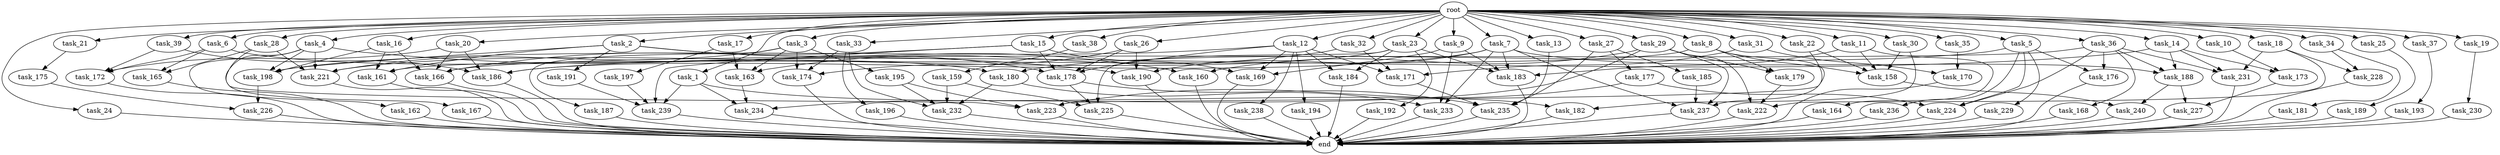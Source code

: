digraph G {
  root [size="0.000000"];
  task_1 [size="102.400000"];
  task_2 [size="102.400000"];
  task_3 [size="102.400000"];
  task_4 [size="102.400000"];
  task_5 [size="102.400000"];
  task_6 [size="102.400000"];
  task_7 [size="102.400000"];
  task_8 [size="102.400000"];
  task_9 [size="102.400000"];
  task_10 [size="102.400000"];
  task_11 [size="102.400000"];
  task_12 [size="102.400000"];
  task_13 [size="102.400000"];
  task_14 [size="102.400000"];
  task_15 [size="102.400000"];
  task_16 [size="102.400000"];
  task_17 [size="102.400000"];
  task_18 [size="102.400000"];
  task_19 [size="102.400000"];
  task_20 [size="102.400000"];
  task_21 [size="102.400000"];
  task_22 [size="102.400000"];
  task_23 [size="102.400000"];
  task_24 [size="102.400000"];
  task_25 [size="102.400000"];
  task_26 [size="102.400000"];
  task_27 [size="102.400000"];
  task_28 [size="102.400000"];
  task_29 [size="102.400000"];
  task_30 [size="102.400000"];
  task_31 [size="102.400000"];
  task_32 [size="102.400000"];
  task_33 [size="102.400000"];
  task_34 [size="102.400000"];
  task_35 [size="102.400000"];
  task_36 [size="102.400000"];
  task_37 [size="102.400000"];
  task_38 [size="102.400000"];
  task_39 [size="102.400000"];
  task_158 [size="58411555225.600006"];
  task_159 [size="13743895347.200001"];
  task_160 [size="73014444032.000000"];
  task_161 [size="60129542144.000000"];
  task_162 [size="69578470195.199997"];
  task_163 [size="67001489817.600006"];
  task_164 [size="21474836480.000000"];
  task_165 [size="139156940390.399994"];
  task_166 [size="176952652595.200012"];
  task_167 [size="69578470195.199997"];
  task_168 [size="69578470195.199997"];
  task_169 [size="84181359001.600006"];
  task_170 [size="45526653337.600006"];
  task_171 [size="53257594470.400002"];
  task_172 [size="103938208563.200012"];
  task_173 [size="24910810316.800003"];
  task_174 [size="120259084288.000000"];
  task_175 [size="30923764531.200001"];
  task_176 [size="73014444032.000000"];
  task_177 [size="30923764531.200001"];
  task_178 [size="179529632972.800018"];
  task_179 [size="49821620633.600006"];
  task_180 [size="73014444032.000000"];
  task_181 [size="21474836480.000000"];
  task_182 [size="24910810316.800003"];
  task_183 [size="54116587929.600006"];
  task_184 [size="15461882265.600000"];
  task_185 [size="30923764531.200001"];
  task_186 [size="59270548684.800003"];
  task_187 [size="3435973836.800000"];
  task_188 [size="94489280512.000000"];
  task_189 [size="42090679500.800003"];
  task_190 [size="158913789952.000000"];
  task_191 [size="30923764531.200001"];
  task_192 [size="7730941132.800000"];
  task_193 [size="3435973836.800000"];
  task_194 [size="7730941132.800000"];
  task_195 [size="3435973836.800000"];
  task_196 [size="30923764531.200001"];
  task_197 [size="21474836480.000000"];
  task_198 [size="129708012339.200012"];
  task_221 [size="150323855360.000000"];
  task_222 [size="94489280512.000000"];
  task_223 [size="176952652595.200012"];
  task_224 [size="86758339379.200012"];
  task_225 [size="80745385164.800003"];
  task_226 [size="44667659878.400002"];
  task_227 [size="55834574848.000000"];
  task_228 [size="52398601011.200005"];
  task_229 [size="3435973836.800000"];
  task_230 [size="30923764531.200001"];
  task_231 [size="121977071206.400009"];
  task_232 [size="228492260147.200012"];
  task_233 [size="67001489817.600006"];
  task_234 [size="53257594470.400002"];
  task_235 [size="97925254348.800003"];
  task_236 [size="3435973836.800000"];
  task_237 [size="74732430950.400009"];
  task_238 [size="7730941132.800000"];
  task_239 [size="120259084288.000000"];
  task_240 [size="84181359001.600006"];
  end [size="0.000000"];

  root -> task_1 [size="1.000000"];
  root -> task_2 [size="1.000000"];
  root -> task_3 [size="1.000000"];
  root -> task_4 [size="1.000000"];
  root -> task_5 [size="1.000000"];
  root -> task_6 [size="1.000000"];
  root -> task_7 [size="1.000000"];
  root -> task_8 [size="1.000000"];
  root -> task_9 [size="1.000000"];
  root -> task_10 [size="1.000000"];
  root -> task_11 [size="1.000000"];
  root -> task_12 [size="1.000000"];
  root -> task_13 [size="1.000000"];
  root -> task_14 [size="1.000000"];
  root -> task_15 [size="1.000000"];
  root -> task_16 [size="1.000000"];
  root -> task_17 [size="1.000000"];
  root -> task_18 [size="1.000000"];
  root -> task_19 [size="1.000000"];
  root -> task_20 [size="1.000000"];
  root -> task_21 [size="1.000000"];
  root -> task_22 [size="1.000000"];
  root -> task_23 [size="1.000000"];
  root -> task_24 [size="1.000000"];
  root -> task_25 [size="1.000000"];
  root -> task_26 [size="1.000000"];
  root -> task_27 [size="1.000000"];
  root -> task_28 [size="1.000000"];
  root -> task_29 [size="1.000000"];
  root -> task_30 [size="1.000000"];
  root -> task_31 [size="1.000000"];
  root -> task_32 [size="1.000000"];
  root -> task_33 [size="1.000000"];
  root -> task_34 [size="1.000000"];
  root -> task_35 [size="1.000000"];
  root -> task_36 [size="1.000000"];
  root -> task_37 [size="1.000000"];
  root -> task_38 [size="1.000000"];
  root -> task_39 [size="1.000000"];
  task_1 -> task_182 [size="33554432.000000"];
  task_1 -> task_234 [size="33554432.000000"];
  task_1 -> task_239 [size="33554432.000000"];
  task_2 -> task_160 [size="301989888.000000"];
  task_2 -> task_161 [size="301989888.000000"];
  task_2 -> task_178 [size="301989888.000000"];
  task_2 -> task_191 [size="301989888.000000"];
  task_2 -> task_198 [size="301989888.000000"];
  task_3 -> task_163 [size="33554432.000000"];
  task_3 -> task_174 [size="33554432.000000"];
  task_3 -> task_187 [size="33554432.000000"];
  task_3 -> task_195 [size="33554432.000000"];
  task_3 -> task_221 [size="33554432.000000"];
  task_4 -> task_162 [size="679477248.000000"];
  task_4 -> task_167 [size="679477248.000000"];
  task_4 -> task_190 [size="679477248.000000"];
  task_4 -> task_198 [size="679477248.000000"];
  task_4 -> task_221 [size="679477248.000000"];
  task_5 -> task_176 [size="33554432.000000"];
  task_5 -> task_180 [size="33554432.000000"];
  task_5 -> task_224 [size="33554432.000000"];
  task_5 -> task_229 [size="33554432.000000"];
  task_5 -> task_236 [size="33554432.000000"];
  task_6 -> task_165 [size="679477248.000000"];
  task_6 -> task_172 [size="679477248.000000"];
  task_6 -> task_180 [size="679477248.000000"];
  task_7 -> task_183 [size="33554432.000000"];
  task_7 -> task_186 [size="33554432.000000"];
  task_7 -> task_188 [size="33554432.000000"];
  task_7 -> task_190 [size="33554432.000000"];
  task_7 -> task_233 [size="33554432.000000"];
  task_7 -> task_237 [size="33554432.000000"];
  task_8 -> task_158 [size="75497472.000000"];
  task_8 -> task_161 [size="75497472.000000"];
  task_8 -> task_179 [size="75497472.000000"];
  task_8 -> task_237 [size="75497472.000000"];
  task_9 -> task_169 [size="209715200.000000"];
  task_9 -> task_183 [size="209715200.000000"];
  task_9 -> task_233 [size="209715200.000000"];
  task_10 -> task_173 [size="33554432.000000"];
  task_11 -> task_158 [size="209715200.000000"];
  task_11 -> task_164 [size="209715200.000000"];
  task_11 -> task_183 [size="209715200.000000"];
  task_12 -> task_169 [size="75497472.000000"];
  task_12 -> task_171 [size="75497472.000000"];
  task_12 -> task_178 [size="75497472.000000"];
  task_12 -> task_184 [size="75497472.000000"];
  task_12 -> task_194 [size="75497472.000000"];
  task_12 -> task_198 [size="75497472.000000"];
  task_12 -> task_238 [size="75497472.000000"];
  task_13 -> task_235 [size="209715200.000000"];
  task_14 -> task_173 [size="209715200.000000"];
  task_14 -> task_186 [size="209715200.000000"];
  task_14 -> task_188 [size="209715200.000000"];
  task_14 -> task_231 [size="209715200.000000"];
  task_15 -> task_166 [size="536870912.000000"];
  task_15 -> task_169 [size="536870912.000000"];
  task_15 -> task_178 [size="536870912.000000"];
  task_15 -> task_239 [size="536870912.000000"];
  task_16 -> task_161 [size="209715200.000000"];
  task_16 -> task_166 [size="209715200.000000"];
  task_16 -> task_198 [size="209715200.000000"];
  task_17 -> task_163 [size="209715200.000000"];
  task_17 -> task_197 [size="209715200.000000"];
  task_18 -> task_222 [size="301989888.000000"];
  task_18 -> task_228 [size="301989888.000000"];
  task_18 -> task_231 [size="301989888.000000"];
  task_19 -> task_230 [size="301989888.000000"];
  task_20 -> task_166 [size="301989888.000000"];
  task_20 -> task_172 [size="301989888.000000"];
  task_20 -> task_186 [size="301989888.000000"];
  task_21 -> task_175 [size="301989888.000000"];
  task_22 -> task_158 [size="75497472.000000"];
  task_22 -> task_223 [size="75497472.000000"];
  task_23 -> task_183 [size="75497472.000000"];
  task_23 -> task_184 [size="75497472.000000"];
  task_23 -> task_192 [size="75497472.000000"];
  task_23 -> task_221 [size="75497472.000000"];
  task_23 -> task_225 [size="75497472.000000"];
  task_24 -> end [size="1.000000"];
  task_25 -> task_189 [size="411041792.000000"];
  task_26 -> task_174 [size="838860800.000000"];
  task_26 -> task_178 [size="838860800.000000"];
  task_26 -> task_190 [size="838860800.000000"];
  task_27 -> task_177 [size="301989888.000000"];
  task_27 -> task_185 [size="301989888.000000"];
  task_27 -> task_235 [size="301989888.000000"];
  task_28 -> task_165 [size="679477248.000000"];
  task_28 -> task_221 [size="679477248.000000"];
  task_28 -> task_223 [size="679477248.000000"];
  task_29 -> task_160 [size="411041792.000000"];
  task_29 -> task_179 [size="411041792.000000"];
  task_29 -> task_222 [size="411041792.000000"];
  task_29 -> task_234 [size="411041792.000000"];
  task_29 -> task_237 [size="411041792.000000"];
  task_30 -> task_158 [size="209715200.000000"];
  task_30 -> task_182 [size="209715200.000000"];
  task_31 -> task_170 [size="33554432.000000"];
  task_31 -> task_171 [size="33554432.000000"];
  task_32 -> task_163 [size="411041792.000000"];
  task_32 -> task_171 [size="411041792.000000"];
  task_33 -> task_174 [size="301989888.000000"];
  task_33 -> task_196 [size="301989888.000000"];
  task_33 -> task_232 [size="301989888.000000"];
  task_34 -> task_181 [size="209715200.000000"];
  task_34 -> task_228 [size="209715200.000000"];
  task_35 -> task_170 [size="411041792.000000"];
  task_36 -> task_166 [size="679477248.000000"];
  task_36 -> task_168 [size="679477248.000000"];
  task_36 -> task_176 [size="679477248.000000"];
  task_36 -> task_188 [size="679477248.000000"];
  task_36 -> task_224 [size="679477248.000000"];
  task_36 -> task_231 [size="679477248.000000"];
  task_37 -> task_193 [size="33554432.000000"];
  task_38 -> task_159 [size="134217728.000000"];
  task_39 -> task_172 [size="33554432.000000"];
  task_39 -> task_186 [size="33554432.000000"];
  task_158 -> task_240 [size="411041792.000000"];
  task_159 -> task_225 [size="679477248.000000"];
  task_159 -> task_232 [size="679477248.000000"];
  task_160 -> end [size="1.000000"];
  task_161 -> end [size="1.000000"];
  task_162 -> end [size="1.000000"];
  task_163 -> task_234 [size="75497472.000000"];
  task_164 -> end [size="1.000000"];
  task_165 -> end [size="1.000000"];
  task_166 -> end [size="1.000000"];
  task_167 -> end [size="1.000000"];
  task_168 -> end [size="1.000000"];
  task_169 -> end [size="1.000000"];
  task_170 -> end [size="1.000000"];
  task_171 -> task_235 [size="411041792.000000"];
  task_172 -> end [size="1.000000"];
  task_173 -> task_227 [size="134217728.000000"];
  task_174 -> end [size="1.000000"];
  task_175 -> task_226 [size="134217728.000000"];
  task_176 -> end [size="1.000000"];
  task_177 -> task_223 [size="134217728.000000"];
  task_177 -> task_224 [size="134217728.000000"];
  task_178 -> task_225 [size="33554432.000000"];
  task_178 -> task_235 [size="33554432.000000"];
  task_179 -> task_222 [size="209715200.000000"];
  task_180 -> task_232 [size="411041792.000000"];
  task_180 -> task_233 [size="411041792.000000"];
  task_181 -> end [size="1.000000"];
  task_182 -> end [size="1.000000"];
  task_183 -> end [size="1.000000"];
  task_184 -> end [size="1.000000"];
  task_185 -> task_237 [size="209715200.000000"];
  task_186 -> end [size="1.000000"];
  task_187 -> end [size="1.000000"];
  task_188 -> task_227 [size="411041792.000000"];
  task_188 -> task_240 [size="411041792.000000"];
  task_189 -> end [size="1.000000"];
  task_190 -> end [size="1.000000"];
  task_191 -> task_239 [size="301989888.000000"];
  task_192 -> end [size="1.000000"];
  task_193 -> end [size="1.000000"];
  task_194 -> end [size="1.000000"];
  task_195 -> task_223 [size="838860800.000000"];
  task_195 -> task_232 [size="838860800.000000"];
  task_196 -> end [size="1.000000"];
  task_197 -> task_239 [size="301989888.000000"];
  task_198 -> task_226 [size="301989888.000000"];
  task_221 -> end [size="1.000000"];
  task_222 -> end [size="1.000000"];
  task_223 -> end [size="1.000000"];
  task_224 -> end [size="1.000000"];
  task_225 -> end [size="1.000000"];
  task_226 -> end [size="1.000000"];
  task_227 -> end [size="1.000000"];
  task_228 -> end [size="1.000000"];
  task_229 -> end [size="1.000000"];
  task_230 -> end [size="1.000000"];
  task_231 -> end [size="1.000000"];
  task_232 -> end [size="1.000000"];
  task_233 -> end [size="1.000000"];
  task_234 -> end [size="1.000000"];
  task_235 -> end [size="1.000000"];
  task_236 -> end [size="1.000000"];
  task_237 -> end [size="1.000000"];
  task_238 -> end [size="1.000000"];
  task_239 -> end [size="1.000000"];
  task_240 -> end [size="1.000000"];
}
